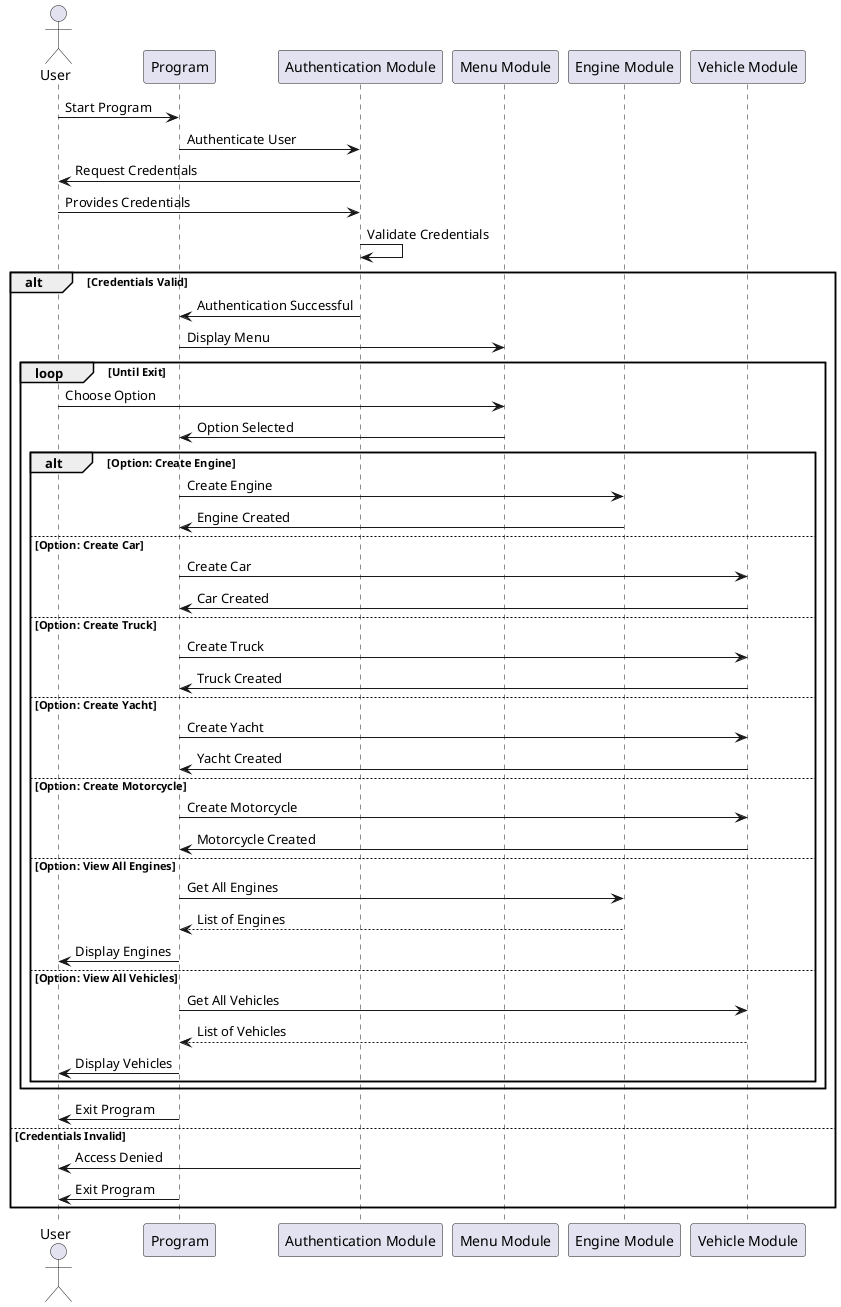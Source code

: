 @startuml

actor User
participant "Program" as Program
participant "Authentication Module" as Auth
participant "Menu Module" as Menu
participant "Engine Module" as Engine
participant "Vehicle Module" as Vehicle

User -> Program: Start Program
Program -> Auth: Authenticate User
Auth -> User: Request Credentials
User -> Auth: Provides Credentials
Auth -> Auth: Validate Credentials
alt Credentials Valid
  Auth -> Program: Authentication Successful
  Program -> Menu: Display Menu
  loop Until Exit
    User -> Menu: Choose Option
    Menu -> Program: Option Selected
    alt Option: Create Engine
      Program -> Engine: Create Engine
      Engine -> Program: Engine Created
    else Option: Create Car
      Program -> Vehicle: Create Car
      Vehicle -> Program: Car Created
    else Option: Create Truck
      Program -> Vehicle: Create Truck
      Vehicle -> Program: Truck Created
    else Option: Create Yacht
      Program -> Vehicle: Create Yacht
      Vehicle -> Program: Yacht Created
    else Option: Create Motorcycle
      Program -> Vehicle: Create Motorcycle
      Vehicle -> Program: Motorcycle Created
    else Option: View All Engines
      Program -> Engine: Get All Engines
      Engine --> Program: List of Engines
      Program -> User: Display Engines
    else Option: View All Vehicles
      Program -> Vehicle: Get All Vehicles
      Vehicle --> Program: List of Vehicles
      Program -> User: Display Vehicles
    end
  end
  Program -> User: Exit Program
else Credentials Invalid
  Auth -> User: Access Denied
  Program -> User: Exit Program
end

@enduml
